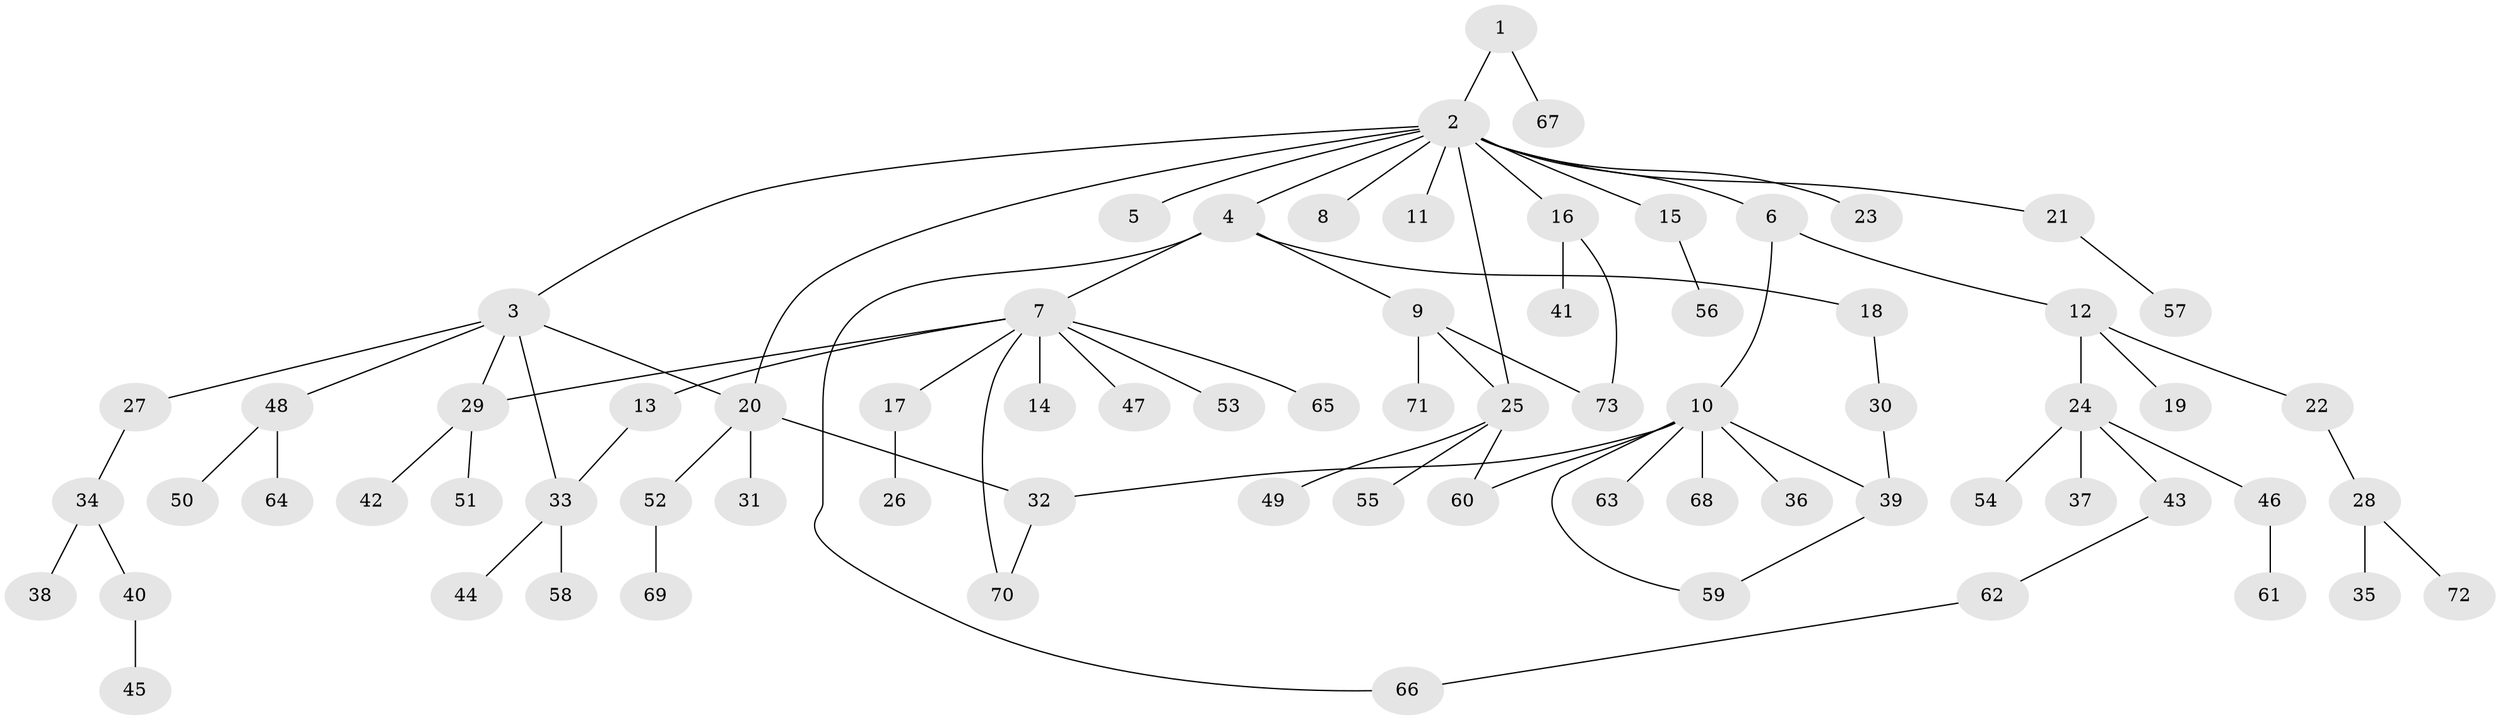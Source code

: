 // Generated by graph-tools (version 1.1) at 2025/35/03/09/25 02:35:35]
// undirected, 73 vertices, 83 edges
graph export_dot {
graph [start="1"]
  node [color=gray90,style=filled];
  1;
  2;
  3;
  4;
  5;
  6;
  7;
  8;
  9;
  10;
  11;
  12;
  13;
  14;
  15;
  16;
  17;
  18;
  19;
  20;
  21;
  22;
  23;
  24;
  25;
  26;
  27;
  28;
  29;
  30;
  31;
  32;
  33;
  34;
  35;
  36;
  37;
  38;
  39;
  40;
  41;
  42;
  43;
  44;
  45;
  46;
  47;
  48;
  49;
  50;
  51;
  52;
  53;
  54;
  55;
  56;
  57;
  58;
  59;
  60;
  61;
  62;
  63;
  64;
  65;
  66;
  67;
  68;
  69;
  70;
  71;
  72;
  73;
  1 -- 2;
  1 -- 67;
  2 -- 3;
  2 -- 4;
  2 -- 5;
  2 -- 6;
  2 -- 8;
  2 -- 11;
  2 -- 15;
  2 -- 16;
  2 -- 20;
  2 -- 21;
  2 -- 23;
  2 -- 25;
  3 -- 20;
  3 -- 27;
  3 -- 29;
  3 -- 33;
  3 -- 48;
  4 -- 7;
  4 -- 9;
  4 -- 18;
  4 -- 66;
  6 -- 10;
  6 -- 12;
  7 -- 13;
  7 -- 14;
  7 -- 17;
  7 -- 29;
  7 -- 47;
  7 -- 53;
  7 -- 65;
  7 -- 70;
  9 -- 25;
  9 -- 71;
  9 -- 73;
  10 -- 32;
  10 -- 36;
  10 -- 39;
  10 -- 59;
  10 -- 60;
  10 -- 63;
  10 -- 68;
  12 -- 19;
  12 -- 22;
  12 -- 24;
  13 -- 33;
  15 -- 56;
  16 -- 41;
  16 -- 73;
  17 -- 26;
  18 -- 30;
  20 -- 31;
  20 -- 32;
  20 -- 52;
  21 -- 57;
  22 -- 28;
  24 -- 37;
  24 -- 43;
  24 -- 46;
  24 -- 54;
  25 -- 49;
  25 -- 55;
  25 -- 60;
  27 -- 34;
  28 -- 35;
  28 -- 72;
  29 -- 42;
  29 -- 51;
  30 -- 39;
  32 -- 70;
  33 -- 44;
  33 -- 58;
  34 -- 38;
  34 -- 40;
  39 -- 59;
  40 -- 45;
  43 -- 62;
  46 -- 61;
  48 -- 50;
  48 -- 64;
  52 -- 69;
  62 -- 66;
}
